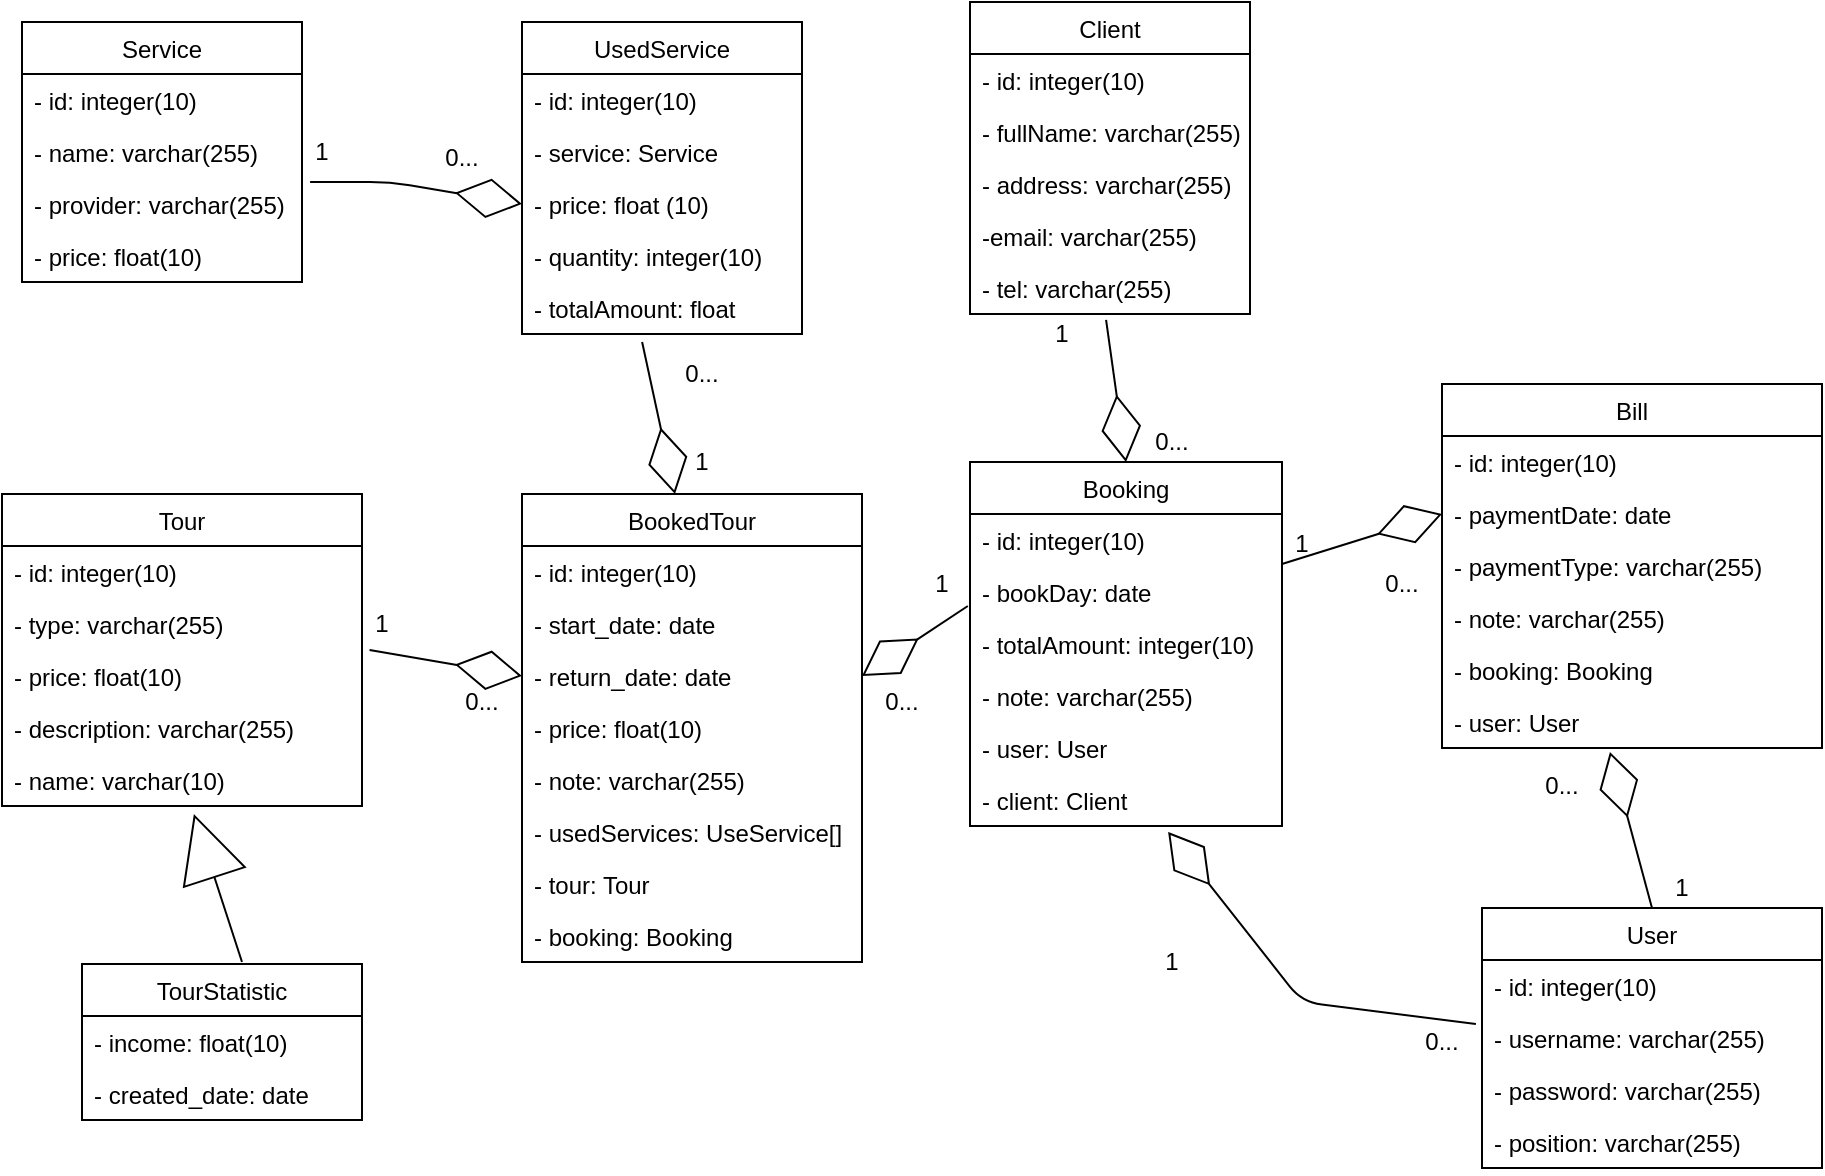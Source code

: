 <mxfile version="14.6.13" type="github">
  <diagram id="t4tlZuxjI8gYE3MPb138" name="Page-1">
    <mxGraphModel dx="2272" dy="747" grid="1" gridSize="10" guides="1" tooltips="1" connect="1" arrows="1" fold="1" page="1" pageScale="1" pageWidth="850" pageHeight="1100" math="0" shadow="0">
      <root>
        <mxCell id="0" />
        <mxCell id="1" parent="0" />
        <mxCell id="m6pH_HXsNcH9ToJCQi9M-39" value="Client" style="swimlane;fontStyle=0;childLayout=stackLayout;horizontal=1;startSize=26;fillColor=none;horizontalStack=0;resizeParent=1;resizeParentMax=0;resizeLast=0;collapsible=1;marginBottom=0;" parent="1" vertex="1">
          <mxGeometry x="344" y="30" width="140" height="156" as="geometry" />
        </mxCell>
        <mxCell id="m6pH_HXsNcH9ToJCQi9M-40" value="- id: integer(10)" style="text;strokeColor=none;fillColor=none;align=left;verticalAlign=top;spacingLeft=4;spacingRight=4;overflow=hidden;rotatable=0;points=[[0,0.5],[1,0.5]];portConstraint=eastwest;" parent="m6pH_HXsNcH9ToJCQi9M-39" vertex="1">
          <mxGeometry y="26" width="140" height="26" as="geometry" />
        </mxCell>
        <mxCell id="m6pH_HXsNcH9ToJCQi9M-41" value="- fullName: varchar(255)" style="text;strokeColor=none;fillColor=none;align=left;verticalAlign=top;spacingLeft=4;spacingRight=4;overflow=hidden;rotatable=0;points=[[0,0.5],[1,0.5]];portConstraint=eastwest;" parent="m6pH_HXsNcH9ToJCQi9M-39" vertex="1">
          <mxGeometry y="52" width="140" height="26" as="geometry" />
        </mxCell>
        <mxCell id="m6pH_HXsNcH9ToJCQi9M-42" value="- address: varchar(255)" style="text;strokeColor=none;fillColor=none;align=left;verticalAlign=top;spacingLeft=4;spacingRight=4;overflow=hidden;rotatable=0;points=[[0,0.5],[1,0.5]];portConstraint=eastwest;" parent="m6pH_HXsNcH9ToJCQi9M-39" vertex="1">
          <mxGeometry y="78" width="140" height="26" as="geometry" />
        </mxCell>
        <mxCell id="m6pH_HXsNcH9ToJCQi9M-43" value="-email: varchar(255)" style="text;strokeColor=none;fillColor=none;align=left;verticalAlign=top;spacingLeft=4;spacingRight=4;overflow=hidden;rotatable=0;points=[[0,0.5],[1,0.5]];portConstraint=eastwest;" parent="m6pH_HXsNcH9ToJCQi9M-39" vertex="1">
          <mxGeometry y="104" width="140" height="26" as="geometry" />
        </mxCell>
        <mxCell id="m6pH_HXsNcH9ToJCQi9M-44" value="- tel: varchar(255)" style="text;strokeColor=none;fillColor=none;align=left;verticalAlign=top;spacingLeft=4;spacingRight=4;overflow=hidden;rotatable=0;points=[[0,0.5],[1,0.5]];portConstraint=eastwest;" parent="m6pH_HXsNcH9ToJCQi9M-39" vertex="1">
          <mxGeometry y="130" width="140" height="26" as="geometry" />
        </mxCell>
        <mxCell id="m6pH_HXsNcH9ToJCQi9M-45" value="Booking" style="swimlane;fontStyle=0;childLayout=stackLayout;horizontal=1;startSize=26;fillColor=none;horizontalStack=0;resizeParent=1;resizeParentMax=0;resizeLast=0;collapsible=1;marginBottom=0;" parent="1" vertex="1">
          <mxGeometry x="344" y="260" width="156" height="182" as="geometry" />
        </mxCell>
        <mxCell id="m6pH_HXsNcH9ToJCQi9M-46" value="- id: integer(10)" style="text;strokeColor=none;fillColor=none;align=left;verticalAlign=top;spacingLeft=4;spacingRight=4;overflow=hidden;rotatable=0;points=[[0,0.5],[1,0.5]];portConstraint=eastwest;" parent="m6pH_HXsNcH9ToJCQi9M-45" vertex="1">
          <mxGeometry y="26" width="156" height="26" as="geometry" />
        </mxCell>
        <mxCell id="m6pH_HXsNcH9ToJCQi9M-47" value="- bookDay: date" style="text;strokeColor=none;fillColor=none;align=left;verticalAlign=top;spacingLeft=4;spacingRight=4;overflow=hidden;rotatable=0;points=[[0,0.5],[1,0.5]];portConstraint=eastwest;" parent="m6pH_HXsNcH9ToJCQi9M-45" vertex="1">
          <mxGeometry y="52" width="156" height="26" as="geometry" />
        </mxCell>
        <mxCell id="m6pH_HXsNcH9ToJCQi9M-48" value="- totalAmount: integer(10)" style="text;strokeColor=none;fillColor=none;align=left;verticalAlign=top;spacingLeft=4;spacingRight=4;overflow=hidden;rotatable=0;points=[[0,0.5],[1,0.5]];portConstraint=eastwest;" parent="m6pH_HXsNcH9ToJCQi9M-45" vertex="1">
          <mxGeometry y="78" width="156" height="26" as="geometry" />
        </mxCell>
        <mxCell id="m6pH_HXsNcH9ToJCQi9M-49" value="- note: varchar(255)" style="text;strokeColor=none;fillColor=none;align=left;verticalAlign=top;spacingLeft=4;spacingRight=4;overflow=hidden;rotatable=0;points=[[0,0.5],[1,0.5]];portConstraint=eastwest;" parent="m6pH_HXsNcH9ToJCQi9M-45" vertex="1">
          <mxGeometry y="104" width="156" height="26" as="geometry" />
        </mxCell>
        <mxCell id="zK_WetEmpm7shJz5Wuw7-15" value="- user: User" style="text;strokeColor=none;fillColor=none;align=left;verticalAlign=top;spacingLeft=4;spacingRight=4;overflow=hidden;rotatable=0;points=[[0,0.5],[1,0.5]];portConstraint=eastwest;" parent="m6pH_HXsNcH9ToJCQi9M-45" vertex="1">
          <mxGeometry y="130" width="156" height="26" as="geometry" />
        </mxCell>
        <mxCell id="zK_WetEmpm7shJz5Wuw7-18" value="- client: Client" style="text;strokeColor=none;fillColor=none;align=left;verticalAlign=top;spacingLeft=4;spacingRight=4;overflow=hidden;rotatable=0;points=[[0,0.5],[1,0.5]];portConstraint=eastwest;" parent="m6pH_HXsNcH9ToJCQi9M-45" vertex="1">
          <mxGeometry y="156" width="156" height="26" as="geometry" />
        </mxCell>
        <mxCell id="m6pH_HXsNcH9ToJCQi9M-50" value="Tour" style="swimlane;fontStyle=0;childLayout=stackLayout;horizontal=1;startSize=26;fillColor=none;horizontalStack=0;resizeParent=1;resizeParentMax=0;resizeLast=0;collapsible=1;marginBottom=0;" parent="1" vertex="1">
          <mxGeometry x="-140" y="276" width="180" height="156" as="geometry" />
        </mxCell>
        <mxCell id="m6pH_HXsNcH9ToJCQi9M-51" value="- id: integer(10)" style="text;strokeColor=none;fillColor=none;align=left;verticalAlign=top;spacingLeft=4;spacingRight=4;overflow=hidden;rotatable=0;points=[[0,0.5],[1,0.5]];portConstraint=eastwest;" parent="m6pH_HXsNcH9ToJCQi9M-50" vertex="1">
          <mxGeometry y="26" width="180" height="26" as="geometry" />
        </mxCell>
        <mxCell id="m6pH_HXsNcH9ToJCQi9M-52" value="- type: varchar(255)" style="text;strokeColor=none;fillColor=none;align=left;verticalAlign=top;spacingLeft=4;spacingRight=4;overflow=hidden;rotatable=0;points=[[0,0.5],[1,0.5]];portConstraint=eastwest;" parent="m6pH_HXsNcH9ToJCQi9M-50" vertex="1">
          <mxGeometry y="52" width="180" height="26" as="geometry" />
        </mxCell>
        <mxCell id="m6pH_HXsNcH9ToJCQi9M-53" value="- price: float(10)" style="text;strokeColor=none;fillColor=none;align=left;verticalAlign=top;spacingLeft=4;spacingRight=4;overflow=hidden;rotatable=0;points=[[0,0.5],[1,0.5]];portConstraint=eastwest;" parent="m6pH_HXsNcH9ToJCQi9M-50" vertex="1">
          <mxGeometry y="78" width="180" height="26" as="geometry" />
        </mxCell>
        <mxCell id="m6pH_HXsNcH9ToJCQi9M-54" value="- description: varchar(255)" style="text;strokeColor=none;fillColor=none;align=left;verticalAlign=top;spacingLeft=4;spacingRight=4;overflow=hidden;rotatable=0;points=[[0,0.5],[1,0.5]];portConstraint=eastwest;" parent="m6pH_HXsNcH9ToJCQi9M-50" vertex="1">
          <mxGeometry y="104" width="180" height="26" as="geometry" />
        </mxCell>
        <mxCell id="INqISOcC0DeDh9E2j_SY-1" value="- name: varchar(10)" style="text;strokeColor=none;fillColor=none;align=left;verticalAlign=top;spacingLeft=4;spacingRight=4;overflow=hidden;rotatable=0;points=[[0,0.5],[1,0.5]];portConstraint=eastwest;" parent="m6pH_HXsNcH9ToJCQi9M-50" vertex="1">
          <mxGeometry y="130" width="180" height="26" as="geometry" />
        </mxCell>
        <mxCell id="m6pH_HXsNcH9ToJCQi9M-56" value="Bill" style="swimlane;fontStyle=0;childLayout=stackLayout;horizontal=1;startSize=26;fillColor=none;horizontalStack=0;resizeParent=1;resizeParentMax=0;resizeLast=0;collapsible=1;marginBottom=0;" parent="1" vertex="1">
          <mxGeometry x="580" y="221" width="190" height="182" as="geometry" />
        </mxCell>
        <mxCell id="m6pH_HXsNcH9ToJCQi9M-57" value="- id: integer(10)" style="text;strokeColor=none;fillColor=none;align=left;verticalAlign=top;spacingLeft=4;spacingRight=4;overflow=hidden;rotatable=0;points=[[0,0.5],[1,0.5]];portConstraint=eastwest;" parent="m6pH_HXsNcH9ToJCQi9M-56" vertex="1">
          <mxGeometry y="26" width="190" height="26" as="geometry" />
        </mxCell>
        <mxCell id="m6pH_HXsNcH9ToJCQi9M-58" value="- paymentDate: date" style="text;strokeColor=none;fillColor=none;align=left;verticalAlign=top;spacingLeft=4;spacingRight=4;overflow=hidden;rotatable=0;points=[[0,0.5],[1,0.5]];portConstraint=eastwest;" parent="m6pH_HXsNcH9ToJCQi9M-56" vertex="1">
          <mxGeometry y="52" width="190" height="26" as="geometry" />
        </mxCell>
        <mxCell id="m6pH_HXsNcH9ToJCQi9M-60" value="- paymentType: varchar(255)" style="text;strokeColor=none;fillColor=none;align=left;verticalAlign=top;spacingLeft=4;spacingRight=4;overflow=hidden;rotatable=0;points=[[0,0.5],[1,0.5]];portConstraint=eastwest;" parent="m6pH_HXsNcH9ToJCQi9M-56" vertex="1">
          <mxGeometry y="78" width="190" height="26" as="geometry" />
        </mxCell>
        <mxCell id="m6pH_HXsNcH9ToJCQi9M-61" value="- note: varchar(255)" style="text;strokeColor=none;fillColor=none;align=left;verticalAlign=top;spacingLeft=4;spacingRight=4;overflow=hidden;rotatable=0;points=[[0,0.5],[1,0.5]];portConstraint=eastwest;" parent="m6pH_HXsNcH9ToJCQi9M-56" vertex="1">
          <mxGeometry y="104" width="190" height="26" as="geometry" />
        </mxCell>
        <mxCell id="m6pH_HXsNcH9ToJCQi9M-62" value="- booking: Booking" style="text;strokeColor=none;fillColor=none;align=left;verticalAlign=top;spacingLeft=4;spacingRight=4;overflow=hidden;rotatable=0;points=[[0,0.5],[1,0.5]];portConstraint=eastwest;" parent="m6pH_HXsNcH9ToJCQi9M-56" vertex="1">
          <mxGeometry y="130" width="190" height="26" as="geometry" />
        </mxCell>
        <mxCell id="zK_WetEmpm7shJz5Wuw7-5" value="- user: User" style="text;strokeColor=none;fillColor=none;align=left;verticalAlign=top;spacingLeft=4;spacingRight=4;overflow=hidden;rotatable=0;points=[[0,0.5],[1,0.5]];portConstraint=eastwest;" parent="m6pH_HXsNcH9ToJCQi9M-56" vertex="1">
          <mxGeometry y="156" width="190" height="26" as="geometry" />
        </mxCell>
        <mxCell id="m6pH_HXsNcH9ToJCQi9M-63" value="TourStatistic" style="swimlane;fontStyle=0;childLayout=stackLayout;horizontal=1;startSize=26;fillColor=none;horizontalStack=0;resizeParent=1;resizeParentMax=0;resizeLast=0;collapsible=1;marginBottom=0;" parent="1" vertex="1">
          <mxGeometry x="-100" y="511" width="140" height="78" as="geometry" />
        </mxCell>
        <mxCell id="m6pH_HXsNcH9ToJCQi9M-64" value="- income: float(10)" style="text;strokeColor=none;fillColor=none;align=left;verticalAlign=top;spacingLeft=4;spacingRight=4;overflow=hidden;rotatable=0;points=[[0,0.5],[1,0.5]];portConstraint=eastwest;" parent="m6pH_HXsNcH9ToJCQi9M-63" vertex="1">
          <mxGeometry y="26" width="140" height="26" as="geometry" />
        </mxCell>
        <mxCell id="m6pH_HXsNcH9ToJCQi9M-65" value="- created_date: date" style="text;strokeColor=none;fillColor=none;align=left;verticalAlign=top;spacingLeft=4;spacingRight=4;overflow=hidden;rotatable=0;points=[[0,0.5],[1,0.5]];portConstraint=eastwest;" parent="m6pH_HXsNcH9ToJCQi9M-63" vertex="1">
          <mxGeometry y="52" width="140" height="26" as="geometry" />
        </mxCell>
        <mxCell id="m6pH_HXsNcH9ToJCQi9M-66" value="BookedTour" style="swimlane;fontStyle=0;childLayout=stackLayout;horizontal=1;startSize=26;fillColor=none;horizontalStack=0;resizeParent=1;resizeParentMax=0;resizeLast=0;collapsible=1;marginBottom=0;" parent="1" vertex="1">
          <mxGeometry x="120" y="276" width="170" height="234" as="geometry" />
        </mxCell>
        <mxCell id="m6pH_HXsNcH9ToJCQi9M-67" value="- id: integer(10)" style="text;strokeColor=none;fillColor=none;align=left;verticalAlign=top;spacingLeft=4;spacingRight=4;overflow=hidden;rotatable=0;points=[[0,0.5],[1,0.5]];portConstraint=eastwest;" parent="m6pH_HXsNcH9ToJCQi9M-66" vertex="1">
          <mxGeometry y="26" width="170" height="26" as="geometry" />
        </mxCell>
        <mxCell id="1YzlmNmIX1F7M9oZRBNu-1" value="- start_date: date" style="text;strokeColor=none;fillColor=none;align=left;verticalAlign=top;spacingLeft=4;spacingRight=4;overflow=hidden;rotatable=0;points=[[0,0.5],[1,0.5]];portConstraint=eastwest;" parent="m6pH_HXsNcH9ToJCQi9M-66" vertex="1">
          <mxGeometry y="52" width="170" height="26" as="geometry" />
        </mxCell>
        <mxCell id="m6pH_HXsNcH9ToJCQi9M-68" value="- return_date: date" style="text;strokeColor=none;fillColor=none;align=left;verticalAlign=top;spacingLeft=4;spacingRight=4;overflow=hidden;rotatable=0;points=[[0,0.5],[1,0.5]];portConstraint=eastwest;" parent="m6pH_HXsNcH9ToJCQi9M-66" vertex="1">
          <mxGeometry y="78" width="170" height="26" as="geometry" />
        </mxCell>
        <mxCell id="m6pH_HXsNcH9ToJCQi9M-69" value="- price: float(10)" style="text;strokeColor=none;fillColor=none;align=left;verticalAlign=top;spacingLeft=4;spacingRight=4;overflow=hidden;rotatable=0;points=[[0,0.5],[1,0.5]];portConstraint=eastwest;" parent="m6pH_HXsNcH9ToJCQi9M-66" vertex="1">
          <mxGeometry y="104" width="170" height="26" as="geometry" />
        </mxCell>
        <mxCell id="m6pH_HXsNcH9ToJCQi9M-71" value="- note: varchar(255)" style="text;strokeColor=none;fillColor=none;align=left;verticalAlign=top;spacingLeft=4;spacingRight=4;overflow=hidden;rotatable=0;points=[[0,0.5],[1,0.5]];portConstraint=eastwest;" parent="m6pH_HXsNcH9ToJCQi9M-66" vertex="1">
          <mxGeometry y="130" width="170" height="26" as="geometry" />
        </mxCell>
        <mxCell id="zK_WetEmpm7shJz5Wuw7-4" value="- usedServices: UseService[]" style="text;strokeColor=none;fillColor=none;align=left;verticalAlign=top;spacingLeft=4;spacingRight=4;overflow=hidden;rotatable=0;points=[[0,0.5],[1,0.5]];portConstraint=eastwest;" parent="m6pH_HXsNcH9ToJCQi9M-66" vertex="1">
          <mxGeometry y="156" width="170" height="26" as="geometry" />
        </mxCell>
        <mxCell id="zK_WetEmpm7shJz5Wuw7-6" value="- tour: Tour&#xa;" style="text;strokeColor=none;fillColor=none;align=left;verticalAlign=top;spacingLeft=4;spacingRight=4;overflow=hidden;rotatable=0;points=[[0,0.5],[1,0.5]];portConstraint=eastwest;" parent="m6pH_HXsNcH9ToJCQi9M-66" vertex="1">
          <mxGeometry y="182" width="170" height="26" as="geometry" />
        </mxCell>
        <mxCell id="CkV2F9piO-YhrNllpT-O-1" value="- booking: Booking&#xa;" style="text;strokeColor=none;fillColor=none;align=left;verticalAlign=top;spacingLeft=4;spacingRight=4;overflow=hidden;rotatable=0;points=[[0,0.5],[1,0.5]];portConstraint=eastwest;" parent="m6pH_HXsNcH9ToJCQi9M-66" vertex="1">
          <mxGeometry y="208" width="170" height="26" as="geometry" />
        </mxCell>
        <mxCell id="m6pH_HXsNcH9ToJCQi9M-72" value="User" style="swimlane;fontStyle=0;childLayout=stackLayout;horizontal=1;startSize=26;fillColor=none;horizontalStack=0;resizeParent=1;resizeParentMax=0;resizeLast=0;collapsible=1;marginBottom=0;" parent="1" vertex="1">
          <mxGeometry x="600" y="483" width="170" height="130" as="geometry" />
        </mxCell>
        <mxCell id="m6pH_HXsNcH9ToJCQi9M-73" value="- id: integer(10)" style="text;strokeColor=none;fillColor=none;align=left;verticalAlign=top;spacingLeft=4;spacingRight=4;overflow=hidden;rotatable=0;points=[[0,0.5],[1,0.5]];portConstraint=eastwest;" parent="m6pH_HXsNcH9ToJCQi9M-72" vertex="1">
          <mxGeometry y="26" width="170" height="26" as="geometry" />
        </mxCell>
        <mxCell id="m6pH_HXsNcH9ToJCQi9M-74" value="- username: varchar(255)" style="text;strokeColor=none;fillColor=none;align=left;verticalAlign=top;spacingLeft=4;spacingRight=4;overflow=hidden;rotatable=0;points=[[0,0.5],[1,0.5]];portConstraint=eastwest;" parent="m6pH_HXsNcH9ToJCQi9M-72" vertex="1">
          <mxGeometry y="52" width="170" height="26" as="geometry" />
        </mxCell>
        <mxCell id="m6pH_HXsNcH9ToJCQi9M-75" value="- password: varchar(255)" style="text;strokeColor=none;fillColor=none;align=left;verticalAlign=top;spacingLeft=4;spacingRight=4;overflow=hidden;rotatable=0;points=[[0,0.5],[1,0.5]];portConstraint=eastwest;" parent="m6pH_HXsNcH9ToJCQi9M-72" vertex="1">
          <mxGeometry y="78" width="170" height="26" as="geometry" />
        </mxCell>
        <mxCell id="m6pH_HXsNcH9ToJCQi9M-76" value="- position: varchar(255)" style="text;strokeColor=none;fillColor=none;align=left;verticalAlign=top;spacingLeft=4;spacingRight=4;overflow=hidden;rotatable=0;points=[[0,0.5],[1,0.5]];portConstraint=eastwest;" parent="m6pH_HXsNcH9ToJCQi9M-72" vertex="1">
          <mxGeometry y="104" width="170" height="26" as="geometry" />
        </mxCell>
        <mxCell id="m6pH_HXsNcH9ToJCQi9M-77" value="" style="endArrow=diamondThin;html=1;exitX=0.486;exitY=1.115;exitDx=0;exitDy=0;exitPerimeter=0;entryX=0.5;entryY=0;entryDx=0;entryDy=0;endFill=0;endSize=31;" parent="1" source="m6pH_HXsNcH9ToJCQi9M-44" target="m6pH_HXsNcH9ToJCQi9M-45" edge="1">
          <mxGeometry width="50" height="50" relative="1" as="geometry">
            <mxPoint x="210" y="220" as="sourcePoint" />
            <mxPoint x="260" y="170" as="targetPoint" />
          </mxGeometry>
        </mxCell>
        <mxCell id="m6pH_HXsNcH9ToJCQi9M-78" value="" style="endArrow=diamondThin;html=1;exitX=1;exitY=-0.038;exitDx=0;exitDy=0;exitPerimeter=0;entryX=0;entryY=0.5;entryDx=0;entryDy=0;endFill=0;endSize=31;" parent="1" source="m6pH_HXsNcH9ToJCQi9M-47" target="m6pH_HXsNcH9ToJCQi9M-58" edge="1">
          <mxGeometry width="50" height="50" relative="1" as="geometry">
            <mxPoint x="422.04" y="198.99" as="sourcePoint" />
            <mxPoint x="424" y="270" as="targetPoint" />
          </mxGeometry>
        </mxCell>
        <mxCell id="m6pH_HXsNcH9ToJCQi9M-81" value="" style="endArrow=block;html=1;endSize=31;endFill=0;entryX=0.533;entryY=1.154;entryDx=0;entryDy=0;entryPerimeter=0;" parent="1" target="INqISOcC0DeDh9E2j_SY-1" edge="1">
          <mxGeometry width="50" height="50" relative="1" as="geometry">
            <mxPoint x="-20" y="510" as="sourcePoint" />
            <mxPoint x="-47" y="460" as="targetPoint" />
          </mxGeometry>
        </mxCell>
        <mxCell id="m6pH_HXsNcH9ToJCQi9M-82" value="" style="endArrow=diamondThin;html=1;exitX=0.5;exitY=0;exitDx=0;exitDy=0;endFill=0;endSize=31;entryX=0.442;entryY=1.077;entryDx=0;entryDy=0;entryPerimeter=0;" parent="1" source="m6pH_HXsNcH9ToJCQi9M-72" target="zK_WetEmpm7shJz5Wuw7-5" edge="1">
          <mxGeometry width="50" height="50" relative="1" as="geometry">
            <mxPoint x="494" y="321.012" as="sourcePoint" />
            <mxPoint x="660" y="430" as="targetPoint" />
          </mxGeometry>
        </mxCell>
        <mxCell id="m6pH_HXsNcH9ToJCQi9M-83" value="" style="endArrow=diamondThin;html=1;exitX=1.021;exitY=0;exitDx=0;exitDy=0;exitPerimeter=0;entryX=0;entryY=0.5;entryDx=0;entryDy=0;endFill=0;endSize=31;" parent="1" source="m6pH_HXsNcH9ToJCQi9M-53" target="m6pH_HXsNcH9ToJCQi9M-68" edge="1">
          <mxGeometry width="50" height="50" relative="1" as="geometry">
            <mxPoint x="494" y="321.012" as="sourcePoint" />
            <mxPoint x="590" y="325" as="targetPoint" />
          </mxGeometry>
        </mxCell>
        <mxCell id="m6pH_HXsNcH9ToJCQi9M-84" value="" style="endArrow=diamondThin;html=1;exitX=-0.007;exitY=0.769;exitDx=0;exitDy=0;exitPerimeter=0;entryX=1;entryY=0.5;entryDx=0;entryDy=0;endFill=0;endSize=31;" parent="1" source="m6pH_HXsNcH9ToJCQi9M-47" target="m6pH_HXsNcH9ToJCQi9M-68" edge="1">
          <mxGeometry width="50" height="50" relative="1" as="geometry">
            <mxPoint x="422.04" y="198.99" as="sourcePoint" />
            <mxPoint x="424" y="270" as="targetPoint" />
          </mxGeometry>
        </mxCell>
        <mxCell id="1YzlmNmIX1F7M9oZRBNu-2" value="1" style="text;html=1;strokeColor=none;fillColor=none;align=center;verticalAlign=middle;whiteSpace=wrap;rounded=0;" parent="1" vertex="1">
          <mxGeometry x="30" y="331" width="40" height="20" as="geometry" />
        </mxCell>
        <mxCell id="1YzlmNmIX1F7M9oZRBNu-3" value="0..." style="text;html=1;strokeColor=none;fillColor=none;align=center;verticalAlign=middle;whiteSpace=wrap;rounded=0;" parent="1" vertex="1">
          <mxGeometry x="80" y="370" width="40" height="20" as="geometry" />
        </mxCell>
        <mxCell id="1YzlmNmIX1F7M9oZRBNu-4" value="1" style="text;html=1;strokeColor=none;fillColor=none;align=center;verticalAlign=middle;whiteSpace=wrap;rounded=0;" parent="1" vertex="1">
          <mxGeometry x="310" y="311" width="40" height="20" as="geometry" />
        </mxCell>
        <mxCell id="1YzlmNmIX1F7M9oZRBNu-5" value="0..." style="text;html=1;strokeColor=none;fillColor=none;align=center;verticalAlign=middle;whiteSpace=wrap;rounded=0;" parent="1" vertex="1">
          <mxGeometry x="290" y="370" width="40" height="20" as="geometry" />
        </mxCell>
        <mxCell id="1YzlmNmIX1F7M9oZRBNu-6" value="1" style="text;html=1;strokeColor=none;fillColor=none;align=center;verticalAlign=middle;whiteSpace=wrap;rounded=0;" parent="1" vertex="1">
          <mxGeometry x="490" y="291" width="40" height="20" as="geometry" />
        </mxCell>
        <mxCell id="1YzlmNmIX1F7M9oZRBNu-7" value="0..." style="text;html=1;strokeColor=none;fillColor=none;align=center;verticalAlign=middle;whiteSpace=wrap;rounded=0;" parent="1" vertex="1">
          <mxGeometry x="540" y="311" width="40" height="20" as="geometry" />
        </mxCell>
        <mxCell id="1YzlmNmIX1F7M9oZRBNu-8" value="1" style="text;html=1;strokeColor=none;fillColor=none;align=center;verticalAlign=middle;whiteSpace=wrap;rounded=0;" parent="1" vertex="1">
          <mxGeometry x="680" y="463" width="40" height="20" as="geometry" />
        </mxCell>
        <mxCell id="1YzlmNmIX1F7M9oZRBNu-9" value="0..." style="text;html=1;strokeColor=none;fillColor=none;align=center;verticalAlign=middle;whiteSpace=wrap;rounded=0;" parent="1" vertex="1">
          <mxGeometry x="620" y="412" width="40" height="20" as="geometry" />
        </mxCell>
        <mxCell id="1YzlmNmIX1F7M9oZRBNu-10" value="1" style="text;html=1;strokeColor=none;fillColor=none;align=center;verticalAlign=middle;whiteSpace=wrap;rounded=0;" parent="1" vertex="1">
          <mxGeometry x="370" y="186" width="40" height="20" as="geometry" />
        </mxCell>
        <mxCell id="1YzlmNmIX1F7M9oZRBNu-11" value="0..." style="text;html=1;strokeColor=none;fillColor=none;align=center;verticalAlign=middle;whiteSpace=wrap;rounded=0;" parent="1" vertex="1">
          <mxGeometry x="425" y="240" width="40" height="20" as="geometry" />
        </mxCell>
        <mxCell id="1YEP_7Lwh-WUdSa2yI12-1" value="UsedService" style="swimlane;fontStyle=0;childLayout=stackLayout;horizontal=1;startSize=26;fillColor=none;horizontalStack=0;resizeParent=1;resizeParentMax=0;resizeLast=0;collapsible=1;marginBottom=0;" parent="1" vertex="1">
          <mxGeometry x="120" y="40" width="140" height="156" as="geometry" />
        </mxCell>
        <mxCell id="1YEP_7Lwh-WUdSa2yI12-2" value="- id: integer(10)" style="text;strokeColor=none;fillColor=none;align=left;verticalAlign=top;spacingLeft=4;spacingRight=4;overflow=hidden;rotatable=0;points=[[0,0.5],[1,0.5]];portConstraint=eastwest;" parent="1YEP_7Lwh-WUdSa2yI12-1" vertex="1">
          <mxGeometry y="26" width="140" height="26" as="geometry" />
        </mxCell>
        <mxCell id="1YEP_7Lwh-WUdSa2yI12-3" value="- service: Service" style="text;strokeColor=none;fillColor=none;align=left;verticalAlign=top;spacingLeft=4;spacingRight=4;overflow=hidden;rotatable=0;points=[[0,0.5],[1,0.5]];portConstraint=eastwest;" parent="1YEP_7Lwh-WUdSa2yI12-1" vertex="1">
          <mxGeometry y="52" width="140" height="26" as="geometry" />
        </mxCell>
        <mxCell id="1YEP_7Lwh-WUdSa2yI12-4" value="- price: float (10)" style="text;strokeColor=none;fillColor=none;align=left;verticalAlign=top;spacingLeft=4;spacingRight=4;overflow=hidden;rotatable=0;points=[[0,0.5],[1,0.5]];portConstraint=eastwest;" parent="1YEP_7Lwh-WUdSa2yI12-1" vertex="1">
          <mxGeometry y="78" width="140" height="26" as="geometry" />
        </mxCell>
        <mxCell id="1YEP_7Lwh-WUdSa2yI12-5" value="- quantity: integer(10)" style="text;strokeColor=none;fillColor=none;align=left;verticalAlign=top;spacingLeft=4;spacingRight=4;overflow=hidden;rotatable=0;points=[[0,0.5],[1,0.5]];portConstraint=eastwest;" parent="1YEP_7Lwh-WUdSa2yI12-1" vertex="1">
          <mxGeometry y="104" width="140" height="26" as="geometry" />
        </mxCell>
        <mxCell id="1YEP_7Lwh-WUdSa2yI12-6" value="- totalAmount: float" style="text;strokeColor=none;fillColor=none;align=left;verticalAlign=top;spacingLeft=4;spacingRight=4;overflow=hidden;rotatable=0;points=[[0,0.5],[1,0.5]];portConstraint=eastwest;" parent="1YEP_7Lwh-WUdSa2yI12-1" vertex="1">
          <mxGeometry y="130" width="140" height="26" as="geometry" />
        </mxCell>
        <mxCell id="1YEP_7Lwh-WUdSa2yI12-8" value="Service" style="swimlane;fontStyle=0;childLayout=stackLayout;horizontal=1;startSize=26;fillColor=none;horizontalStack=0;resizeParent=1;resizeParentMax=0;resizeLast=0;collapsible=1;marginBottom=0;" parent="1" vertex="1">
          <mxGeometry x="-130" y="40" width="140" height="130" as="geometry" />
        </mxCell>
        <mxCell id="1YEP_7Lwh-WUdSa2yI12-9" value="- id: integer(10)" style="text;strokeColor=none;fillColor=none;align=left;verticalAlign=top;spacingLeft=4;spacingRight=4;overflow=hidden;rotatable=0;points=[[0,0.5],[1,0.5]];portConstraint=eastwest;" parent="1YEP_7Lwh-WUdSa2yI12-8" vertex="1">
          <mxGeometry y="26" width="140" height="26" as="geometry" />
        </mxCell>
        <mxCell id="1YEP_7Lwh-WUdSa2yI12-10" value="- name: varchar(255)" style="text;strokeColor=none;fillColor=none;align=left;verticalAlign=top;spacingLeft=4;spacingRight=4;overflow=hidden;rotatable=0;points=[[0,0.5],[1,0.5]];portConstraint=eastwest;" parent="1YEP_7Lwh-WUdSa2yI12-8" vertex="1">
          <mxGeometry y="52" width="140" height="26" as="geometry" />
        </mxCell>
        <mxCell id="1YEP_7Lwh-WUdSa2yI12-11" value="- provider: varchar(255)" style="text;strokeColor=none;fillColor=none;align=left;verticalAlign=top;spacingLeft=4;spacingRight=4;overflow=hidden;rotatable=0;points=[[0,0.5],[1,0.5]];portConstraint=eastwest;" parent="1YEP_7Lwh-WUdSa2yI12-8" vertex="1">
          <mxGeometry y="78" width="140" height="26" as="geometry" />
        </mxCell>
        <mxCell id="1YEP_7Lwh-WUdSa2yI12-12" value="- price: float(10)" style="text;strokeColor=none;fillColor=none;align=left;verticalAlign=top;spacingLeft=4;spacingRight=4;overflow=hidden;rotatable=0;points=[[0,0.5],[1,0.5]];portConstraint=eastwest;" parent="1YEP_7Lwh-WUdSa2yI12-8" vertex="1">
          <mxGeometry y="104" width="140" height="26" as="geometry" />
        </mxCell>
        <mxCell id="1YEP_7Lwh-WUdSa2yI12-14" value="" style="endArrow=diamondThin;html=1;exitX=1.029;exitY=0.077;exitDx=0;exitDy=0;exitPerimeter=0;entryX=0;entryY=0.5;entryDx=0;entryDy=0;endFill=0;endSize=31;" parent="1" source="1YEP_7Lwh-WUdSa2yI12-11" target="1YEP_7Lwh-WUdSa2yI12-4" edge="1">
          <mxGeometry width="50" height="50" relative="1" as="geometry">
            <mxPoint x="53.78" y="364" as="sourcePoint" />
            <mxPoint x="130" y="377" as="targetPoint" />
            <Array as="points">
              <mxPoint x="54" y="120" />
            </Array>
          </mxGeometry>
        </mxCell>
        <mxCell id="1YEP_7Lwh-WUdSa2yI12-15" value="1" style="text;html=1;strokeColor=none;fillColor=none;align=center;verticalAlign=middle;whiteSpace=wrap;rounded=0;" parent="1" vertex="1">
          <mxGeometry y="95" width="40" height="20" as="geometry" />
        </mxCell>
        <mxCell id="1YEP_7Lwh-WUdSa2yI12-16" value="0..." style="text;html=1;strokeColor=none;fillColor=none;align=center;verticalAlign=middle;whiteSpace=wrap;rounded=0;" parent="1" vertex="1">
          <mxGeometry x="70" y="98" width="40" height="20" as="geometry" />
        </mxCell>
        <mxCell id="zK_WetEmpm7shJz5Wuw7-1" value="" style="endArrow=diamondThin;html=1;exitX=0.429;exitY=1.154;exitDx=0;exitDy=0;exitPerimeter=0;entryX=0.45;entryY=0;entryDx=0;entryDy=0;endFill=0;endSize=31;entryPerimeter=0;" parent="1" source="1YEP_7Lwh-WUdSa2yI12-6" target="m6pH_HXsNcH9ToJCQi9M-66" edge="1">
          <mxGeometry width="50" height="50" relative="1" as="geometry">
            <mxPoint x="24.06" y="130.002" as="sourcePoint" />
            <mxPoint x="130" y="141" as="targetPoint" />
            <Array as="points" />
          </mxGeometry>
        </mxCell>
        <mxCell id="zK_WetEmpm7shJz5Wuw7-2" value="1" style="text;html=1;strokeColor=none;fillColor=none;align=center;verticalAlign=middle;whiteSpace=wrap;rounded=0;" parent="1" vertex="1">
          <mxGeometry x="190" y="250" width="40" height="20" as="geometry" />
        </mxCell>
        <mxCell id="zK_WetEmpm7shJz5Wuw7-3" value="0..." style="text;html=1;strokeColor=none;fillColor=none;align=center;verticalAlign=middle;whiteSpace=wrap;rounded=0;" parent="1" vertex="1">
          <mxGeometry x="190" y="206" width="40" height="20" as="geometry" />
        </mxCell>
        <mxCell id="zK_WetEmpm7shJz5Wuw7-7" value="" style="endArrow=diamondThin;html=1;exitX=-0.018;exitY=0.231;exitDx=0;exitDy=0;exitPerimeter=0;endFill=0;endSize=31;entryX=0.635;entryY=1.115;entryDx=0;entryDy=0;entryPerimeter=0;" parent="1" source="m6pH_HXsNcH9ToJCQi9M-74" target="zK_WetEmpm7shJz5Wuw7-18" edge="1">
          <mxGeometry width="50" height="50" relative="1" as="geometry">
            <mxPoint x="510" y="321.012" as="sourcePoint" />
            <mxPoint x="490" y="548" as="targetPoint" />
            <Array as="points">
              <mxPoint x="510" y="530" />
            </Array>
          </mxGeometry>
        </mxCell>
        <mxCell id="zK_WetEmpm7shJz5Wuw7-16" value="1" style="text;html=1;strokeColor=none;fillColor=none;align=center;verticalAlign=middle;whiteSpace=wrap;rounded=0;" parent="1" vertex="1">
          <mxGeometry x="425" y="500" width="40" height="20" as="geometry" />
        </mxCell>
        <mxCell id="zK_WetEmpm7shJz5Wuw7-17" value="0..." style="text;html=1;strokeColor=none;fillColor=none;align=center;verticalAlign=middle;whiteSpace=wrap;rounded=0;" parent="1" vertex="1">
          <mxGeometry x="560" y="540" width="40" height="20" as="geometry" />
        </mxCell>
      </root>
    </mxGraphModel>
  </diagram>
</mxfile>
